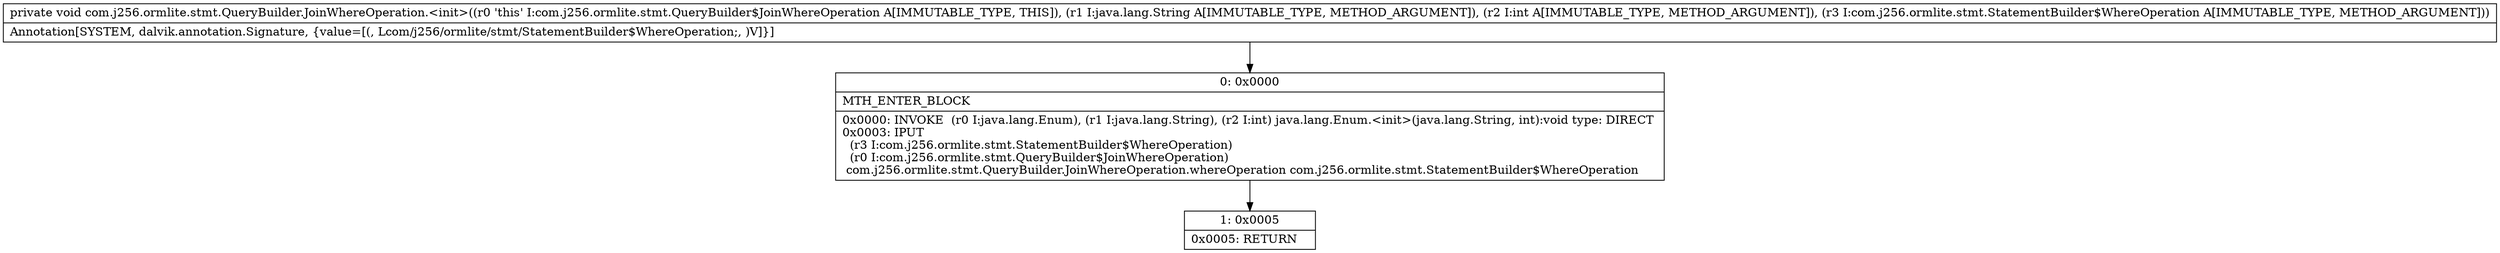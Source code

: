 digraph "CFG forcom.j256.ormlite.stmt.QueryBuilder.JoinWhereOperation.\<init\>(Ljava\/lang\/String;ILcom\/j256\/ormlite\/stmt\/StatementBuilder$WhereOperation;)V" {
Node_0 [shape=record,label="{0\:\ 0x0000|MTH_ENTER_BLOCK\l|0x0000: INVOKE  (r0 I:java.lang.Enum), (r1 I:java.lang.String), (r2 I:int) java.lang.Enum.\<init\>(java.lang.String, int):void type: DIRECT \l0x0003: IPUT  \l  (r3 I:com.j256.ormlite.stmt.StatementBuilder$WhereOperation)\l  (r0 I:com.j256.ormlite.stmt.QueryBuilder$JoinWhereOperation)\l com.j256.ormlite.stmt.QueryBuilder.JoinWhereOperation.whereOperation com.j256.ormlite.stmt.StatementBuilder$WhereOperation \l}"];
Node_1 [shape=record,label="{1\:\ 0x0005|0x0005: RETURN   \l}"];
MethodNode[shape=record,label="{private void com.j256.ormlite.stmt.QueryBuilder.JoinWhereOperation.\<init\>((r0 'this' I:com.j256.ormlite.stmt.QueryBuilder$JoinWhereOperation A[IMMUTABLE_TYPE, THIS]), (r1 I:java.lang.String A[IMMUTABLE_TYPE, METHOD_ARGUMENT]), (r2 I:int A[IMMUTABLE_TYPE, METHOD_ARGUMENT]), (r3 I:com.j256.ormlite.stmt.StatementBuilder$WhereOperation A[IMMUTABLE_TYPE, METHOD_ARGUMENT]))  | Annotation[SYSTEM, dalvik.annotation.Signature, \{value=[(, Lcom\/j256\/ormlite\/stmt\/StatementBuilder$WhereOperation;, )V]\}]\l}"];
MethodNode -> Node_0;
Node_0 -> Node_1;
}

